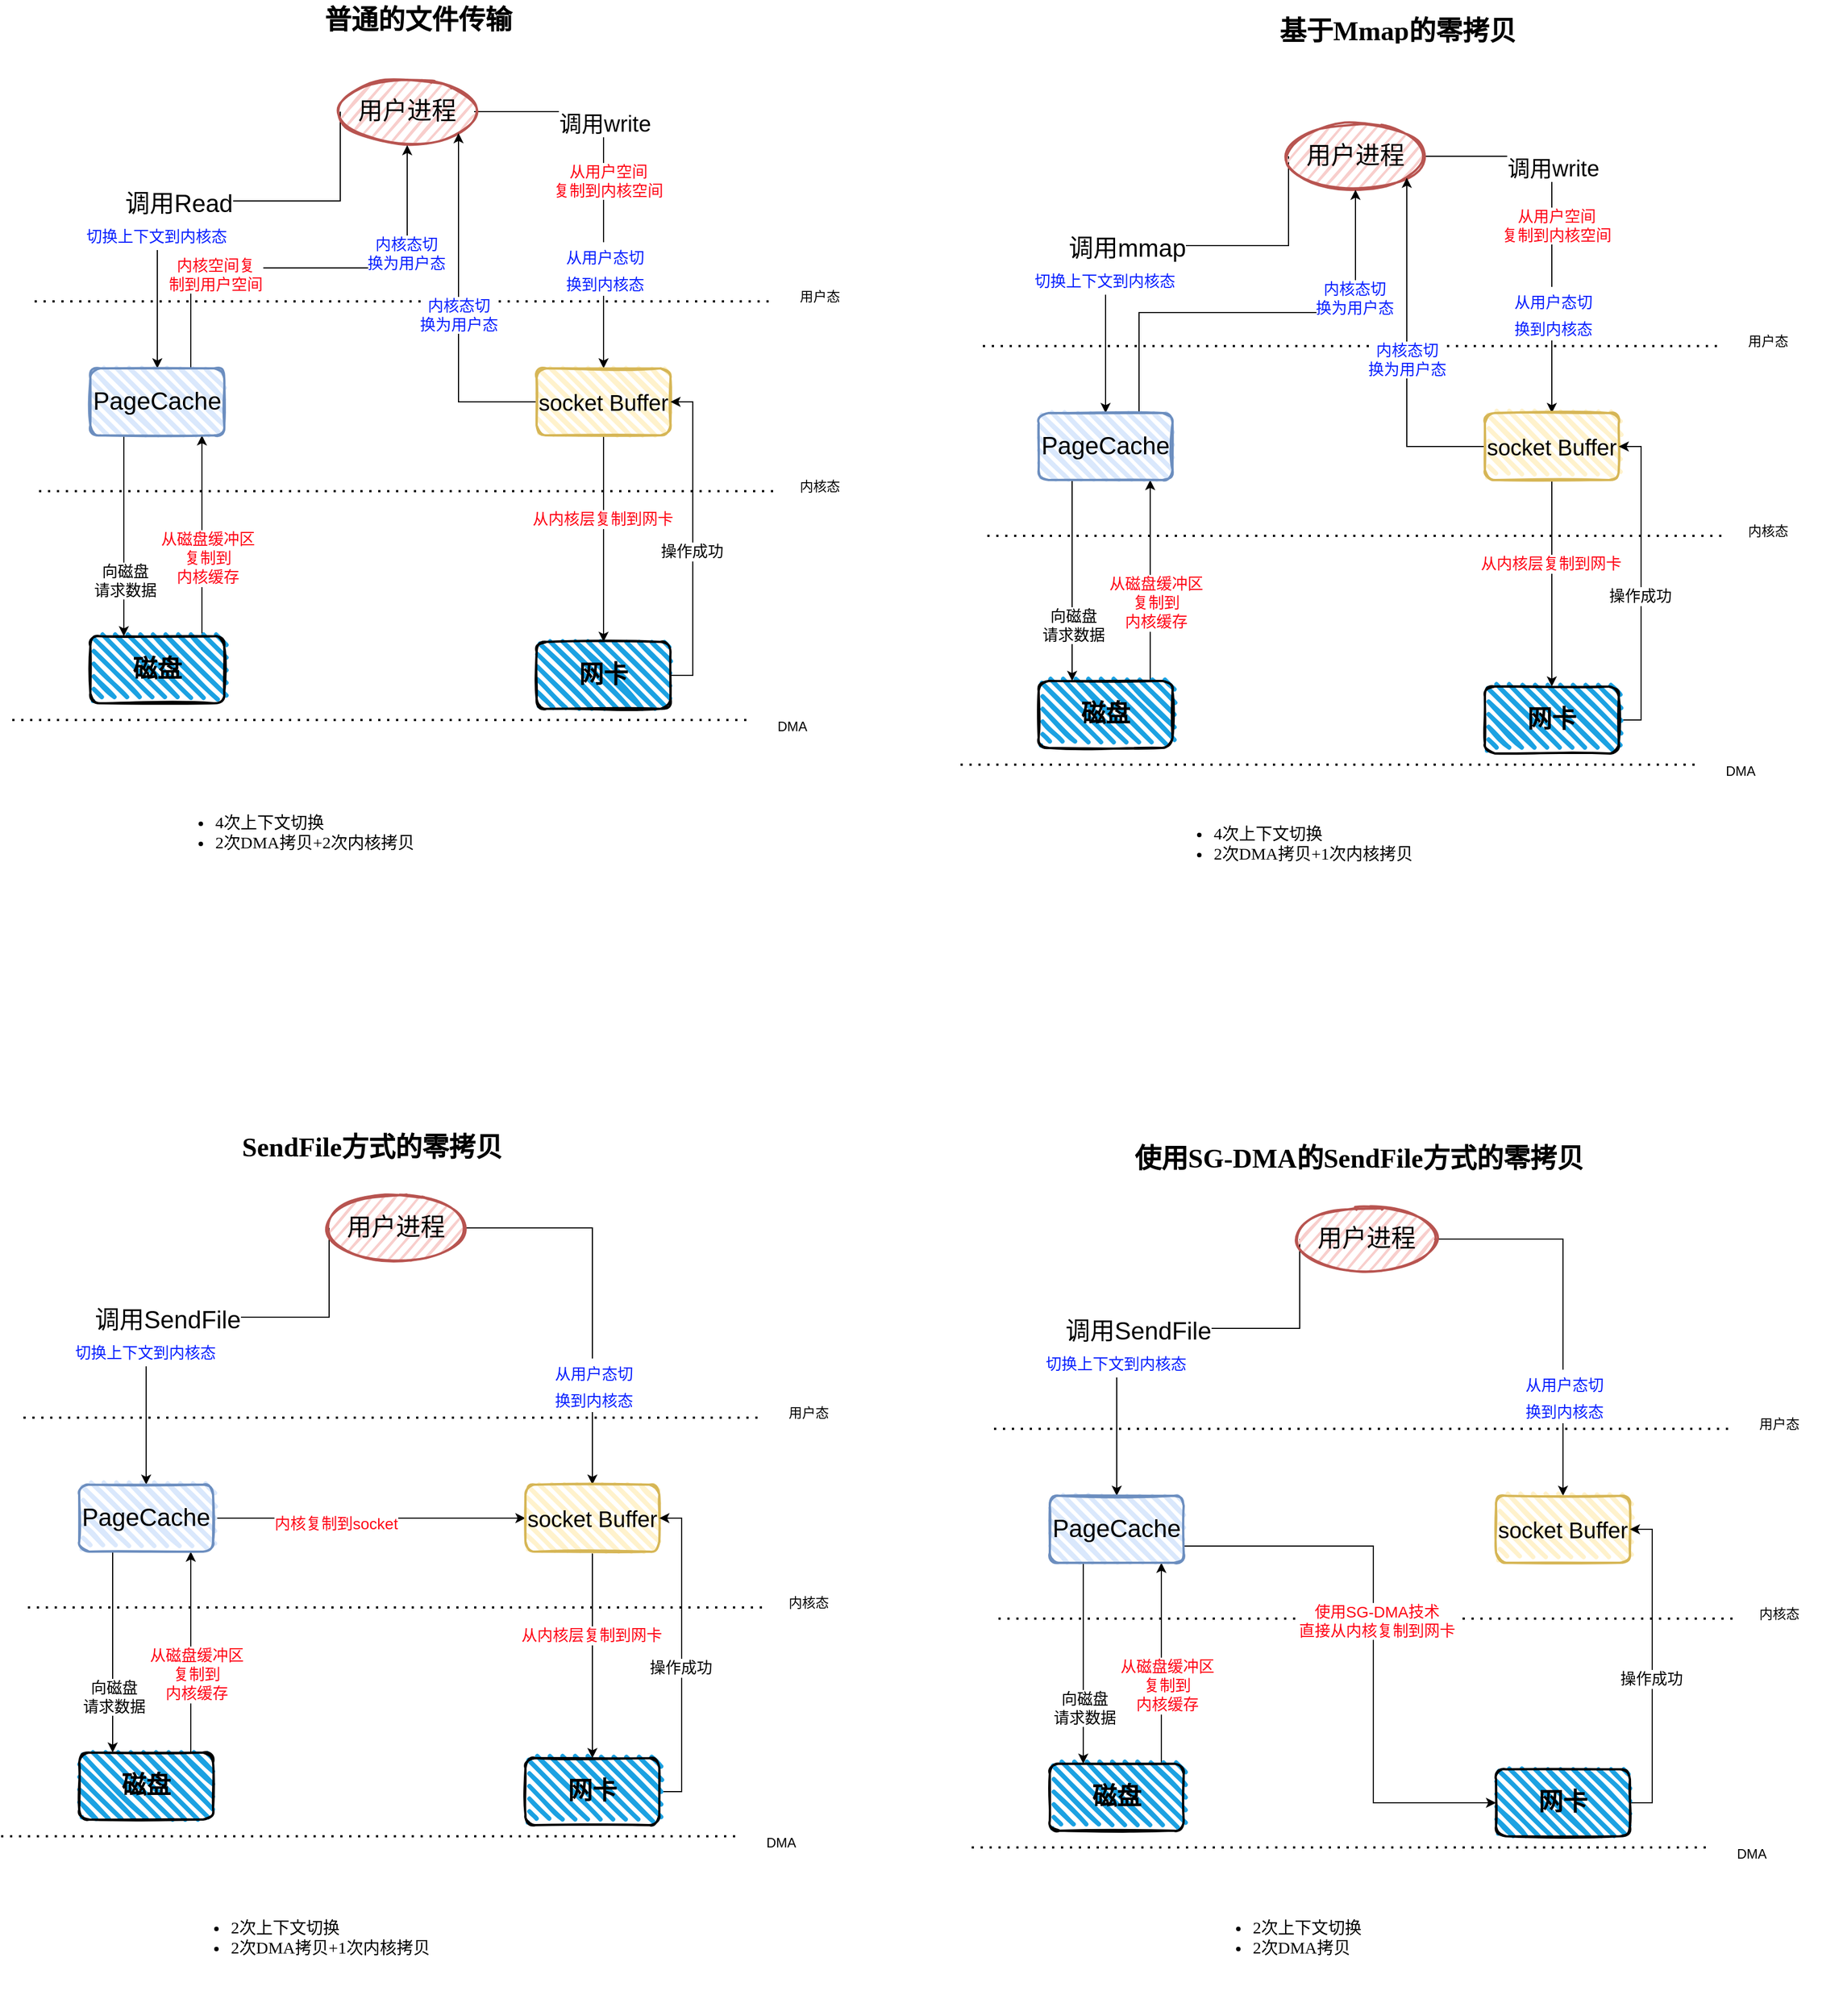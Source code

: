 <mxfile version="20.0.3" type="github">
  <diagram id="3L6O_lImzKorQvmIJOO7" name="第 1 页">
    <mxGraphModel dx="2946" dy="1603" grid="1" gridSize="10" guides="1" tooltips="1" connect="1" arrows="1" fold="1" page="1" pageScale="1" pageWidth="827" pageHeight="1169" math="0" shadow="0">
      <root>
        <mxCell id="0" />
        <mxCell id="1" parent="0" />
        <mxCell id="mh9Fd2oe_hD2y2MzJxfC-1" value="" style="endArrow=none;dashed=1;html=1;dashPattern=1 3;strokeWidth=2;rounded=0;" edge="1" parent="1">
          <mxGeometry width="50" height="50" relative="1" as="geometry">
            <mxPoint x="80" y="310" as="sourcePoint" />
            <mxPoint x="740" y="310" as="targetPoint" />
          </mxGeometry>
        </mxCell>
        <mxCell id="mh9Fd2oe_hD2y2MzJxfC-2" value="" style="endArrow=none;dashed=1;html=1;dashPattern=1 3;strokeWidth=2;rounded=0;" edge="1" parent="1">
          <mxGeometry width="50" height="50" relative="1" as="geometry">
            <mxPoint x="84" y="480" as="sourcePoint" />
            <mxPoint x="744" y="480" as="targetPoint" />
          </mxGeometry>
        </mxCell>
        <mxCell id="mh9Fd2oe_hD2y2MzJxfC-3" value="" style="endArrow=none;dashed=1;html=1;dashPattern=1 3;strokeWidth=2;rounded=0;" edge="1" parent="1">
          <mxGeometry width="50" height="50" relative="1" as="geometry">
            <mxPoint x="60" y="685" as="sourcePoint" />
            <mxPoint x="720" y="685" as="targetPoint" />
            <Array as="points">
              <mxPoint x="380" y="685" />
            </Array>
          </mxGeometry>
        </mxCell>
        <mxCell id="mh9Fd2oe_hD2y2MzJxfC-4" value="用户态" style="text;strokeColor=none;fillColor=none;align=left;verticalAlign=middle;spacingLeft=4;spacingRight=4;overflow=hidden;points=[[0,0.5],[1,0.5]];portConstraint=eastwest;rotatable=0;" vertex="1" parent="1">
          <mxGeometry x="760" y="290" width="80" height="30" as="geometry" />
        </mxCell>
        <mxCell id="mh9Fd2oe_hD2y2MzJxfC-5" value="内核态" style="text;strokeColor=none;fillColor=none;align=left;verticalAlign=middle;spacingLeft=4;spacingRight=4;overflow=hidden;points=[[0,0.5],[1,0.5]];portConstraint=eastwest;rotatable=0;" vertex="1" parent="1">
          <mxGeometry x="760" y="460" width="80" height="30" as="geometry" />
        </mxCell>
        <mxCell id="mh9Fd2oe_hD2y2MzJxfC-6" value="DMA" style="text;strokeColor=none;fillColor=none;align=left;verticalAlign=middle;spacingLeft=4;spacingRight=4;overflow=hidden;points=[[0,0.5],[1,0.5]];portConstraint=eastwest;rotatable=0;" vertex="1" parent="1">
          <mxGeometry x="740" y="675" width="80" height="30" as="geometry" />
        </mxCell>
        <mxCell id="mh9Fd2oe_hD2y2MzJxfC-16" style="edgeStyle=orthogonalEdgeStyle;rounded=0;orthogonalLoop=1;jettySize=auto;html=1;fontSize=14;" edge="1" parent="1" source="mh9Fd2oe_hD2y2MzJxfC-7" target="mh9Fd2oe_hD2y2MzJxfC-12">
          <mxGeometry relative="1" as="geometry">
            <mxPoint x="190" y="490" as="targetPoint" />
            <Array as="points">
              <mxPoint x="230" y="500" />
              <mxPoint x="230" y="500" />
            </Array>
          </mxGeometry>
        </mxCell>
        <mxCell id="mh9Fd2oe_hD2y2MzJxfC-18" value="从磁盘缓冲区&lt;br&gt;复制到&lt;br&gt;内核缓存" style="edgeLabel;html=1;align=center;verticalAlign=middle;resizable=0;points=[];fontSize=14;fontColor=#FF0516;" vertex="1" connectable="0" parent="mh9Fd2oe_hD2y2MzJxfC-16">
          <mxGeometry x="0.222" y="-5" relative="1" as="geometry">
            <mxPoint y="40" as="offset" />
          </mxGeometry>
        </mxCell>
        <mxCell id="mh9Fd2oe_hD2y2MzJxfC-7" value="&lt;b&gt;&lt;font style=&quot;font-size: 22px;&quot;&gt;磁盘&lt;/font&gt;&lt;/b&gt;" style="rounded=1;whiteSpace=wrap;html=1;strokeWidth=2;fillWeight=4;hachureGap=8;hachureAngle=45;fillColor=#1ba1e2;sketch=1;" vertex="1" parent="1">
          <mxGeometry x="130" y="610" width="120" height="60" as="geometry" />
        </mxCell>
        <mxCell id="mh9Fd2oe_hD2y2MzJxfC-11" style="edgeStyle=orthogonalEdgeStyle;rounded=0;orthogonalLoop=1;jettySize=auto;html=1;exitX=0;exitY=0.5;exitDx=0;exitDy=0;fontSize=22;" edge="1" parent="1" source="mh9Fd2oe_hD2y2MzJxfC-10" target="mh9Fd2oe_hD2y2MzJxfC-12">
          <mxGeometry relative="1" as="geometry">
            <mxPoint x="190" y="370" as="targetPoint" />
            <Array as="points">
              <mxPoint x="190" y="220" />
            </Array>
          </mxGeometry>
        </mxCell>
        <mxCell id="mh9Fd2oe_hD2y2MzJxfC-13" value="调用Read" style="edgeLabel;html=1;align=center;verticalAlign=middle;resizable=0;points=[];fontSize=22;" vertex="1" connectable="0" parent="mh9Fd2oe_hD2y2MzJxfC-11">
          <mxGeometry x="0.142" y="3" relative="1" as="geometry">
            <mxPoint as="offset" />
          </mxGeometry>
        </mxCell>
        <mxCell id="mh9Fd2oe_hD2y2MzJxfC-14" value="&lt;font style=&quot;font-size: 14px;&quot;&gt;切换上下文到内核态&lt;/font&gt;" style="edgeLabel;html=1;align=center;verticalAlign=middle;resizable=0;points=[];fontSize=22;fontColor=#0820FF;" vertex="1" connectable="0" parent="mh9Fd2oe_hD2y2MzJxfC-11">
          <mxGeometry x="0.392" y="-1" relative="1" as="geometry">
            <mxPoint as="offset" />
          </mxGeometry>
        </mxCell>
        <mxCell id="mh9Fd2oe_hD2y2MzJxfC-23" style="edgeStyle=orthogonalEdgeStyle;rounded=0;orthogonalLoop=1;jettySize=auto;html=1;exitX=1;exitY=0.5;exitDx=0;exitDy=0;fontSize=20;" edge="1" parent="1" source="mh9Fd2oe_hD2y2MzJxfC-10" target="mh9Fd2oe_hD2y2MzJxfC-21">
          <mxGeometry relative="1" as="geometry">
            <mxPoint x="620" y="360" as="targetPoint" />
            <Array as="points">
              <mxPoint x="590" y="140" />
            </Array>
          </mxGeometry>
        </mxCell>
        <mxCell id="mh9Fd2oe_hD2y2MzJxfC-24" value="调用write" style="edgeLabel;html=1;align=center;verticalAlign=middle;resizable=0;points=[];fontSize=20;" vertex="1" connectable="0" parent="mh9Fd2oe_hD2y2MzJxfC-23">
          <mxGeometry x="0.022" y="1" relative="1" as="geometry">
            <mxPoint y="-51" as="offset" />
          </mxGeometry>
        </mxCell>
        <mxCell id="mh9Fd2oe_hD2y2MzJxfC-26" value="&lt;font style=&quot;font-size: 14px;&quot;&gt;从用户态切&lt;br&gt;换到内核态&lt;/font&gt;" style="edgeLabel;html=1;align=center;verticalAlign=middle;resizable=0;points=[];fontSize=20;fontColor=#0820FF;" vertex="1" connectable="0" parent="mh9Fd2oe_hD2y2MzJxfC-23">
          <mxGeometry x="0.479" y="1" relative="1" as="geometry">
            <mxPoint as="offset" />
          </mxGeometry>
        </mxCell>
        <mxCell id="mh9Fd2oe_hD2y2MzJxfC-37" value="从用户空间&lt;br&gt;复制到内核空间" style="edgeLabel;html=1;align=center;verticalAlign=middle;resizable=0;points=[];fontSize=14;fontColor=#FF0516;" vertex="1" connectable="0" parent="mh9Fd2oe_hD2y2MzJxfC-23">
          <mxGeometry x="0.025" y="4" relative="1" as="geometry">
            <mxPoint as="offset" />
          </mxGeometry>
        </mxCell>
        <mxCell id="mh9Fd2oe_hD2y2MzJxfC-10" value="用户进程" style="ellipse;whiteSpace=wrap;html=1;strokeWidth=2;fillWeight=2;hachureGap=8;fillColor=#f8cecc;fillStyle=dots;sketch=1;fontSize=22;strokeColor=#b85450;" vertex="1" parent="1">
          <mxGeometry x="354" y="110" width="120" height="60" as="geometry" />
        </mxCell>
        <mxCell id="mh9Fd2oe_hD2y2MzJxfC-15" style="edgeStyle=orthogonalEdgeStyle;rounded=0;orthogonalLoop=1;jettySize=auto;html=1;exitX=0.5;exitY=1;exitDx=0;exitDy=0;fontSize=14;" edge="1" parent="1" source="mh9Fd2oe_hD2y2MzJxfC-12" target="mh9Fd2oe_hD2y2MzJxfC-7">
          <mxGeometry relative="1" as="geometry">
            <Array as="points">
              <mxPoint x="160" y="430" />
            </Array>
          </mxGeometry>
        </mxCell>
        <mxCell id="mh9Fd2oe_hD2y2MzJxfC-17" value="向磁盘&lt;br&gt;请求数据" style="edgeLabel;html=1;align=center;verticalAlign=middle;resizable=0;points=[];fontSize=14;" vertex="1" connectable="0" parent="mh9Fd2oe_hD2y2MzJxfC-15">
          <mxGeometry x="0.007" y="1" relative="1" as="geometry">
            <mxPoint y="54" as="offset" />
          </mxGeometry>
        </mxCell>
        <mxCell id="mh9Fd2oe_hD2y2MzJxfC-19" style="edgeStyle=orthogonalEdgeStyle;rounded=0;orthogonalLoop=1;jettySize=auto;html=1;exitX=0.75;exitY=0;exitDx=0;exitDy=0;fontSize=14;entryX=0.5;entryY=1;entryDx=0;entryDy=0;" edge="1" parent="1" source="mh9Fd2oe_hD2y2MzJxfC-12" target="mh9Fd2oe_hD2y2MzJxfC-10">
          <mxGeometry relative="1" as="geometry">
            <mxPoint x="390" y="240" as="targetPoint" />
            <Array as="points">
              <mxPoint x="220" y="280" />
              <mxPoint x="414" y="280" />
            </Array>
          </mxGeometry>
        </mxCell>
        <mxCell id="mh9Fd2oe_hD2y2MzJxfC-32" value="内核态切&lt;br&gt;换为用户态" style="edgeLabel;html=1;align=center;verticalAlign=middle;resizable=0;points=[];fontSize=14;fontColor=#0820FF;" vertex="1" connectable="0" parent="mh9Fd2oe_hD2y2MzJxfC-19">
          <mxGeometry x="0.51" y="1" relative="1" as="geometry">
            <mxPoint as="offset" />
          </mxGeometry>
        </mxCell>
        <mxCell id="mh9Fd2oe_hD2y2MzJxfC-132" value="内核空间复&lt;br&gt;制到用户空间" style="edgeLabel;html=1;align=center;verticalAlign=middle;resizable=0;points=[];fontSize=14;fontColor=#FF0516;" vertex="1" connectable="0" parent="mh9Fd2oe_hD2y2MzJxfC-19">
          <mxGeometry x="-0.433" y="-6" relative="1" as="geometry">
            <mxPoint as="offset" />
          </mxGeometry>
        </mxCell>
        <mxCell id="mh9Fd2oe_hD2y2MzJxfC-12" value="PageCache" style="rounded=1;whiteSpace=wrap;html=1;strokeWidth=2;fillWeight=4;hachureGap=8;hachureAngle=45;fillColor=#dae8fc;sketch=1;fontSize=22;strokeColor=#6c8ebf;" vertex="1" parent="1">
          <mxGeometry x="130" y="370" width="120" height="60" as="geometry" />
        </mxCell>
        <mxCell id="mh9Fd2oe_hD2y2MzJxfC-30" style="edgeStyle=orthogonalEdgeStyle;rounded=0;orthogonalLoop=1;jettySize=auto;html=1;entryX=0.5;entryY=0;entryDx=0;entryDy=0;fontSize=14;" edge="1" parent="1" source="mh9Fd2oe_hD2y2MzJxfC-21" target="mh9Fd2oe_hD2y2MzJxfC-29">
          <mxGeometry relative="1" as="geometry" />
        </mxCell>
        <mxCell id="mh9Fd2oe_hD2y2MzJxfC-31" value="从内核层复制到网卡" style="edgeLabel;html=1;align=center;verticalAlign=middle;resizable=0;points=[];fontSize=14;fontColor=#FF0516;" vertex="1" connectable="0" parent="mh9Fd2oe_hD2y2MzJxfC-30">
          <mxGeometry x="-0.193" y="-1" relative="1" as="geometry">
            <mxPoint as="offset" />
          </mxGeometry>
        </mxCell>
        <mxCell id="mh9Fd2oe_hD2y2MzJxfC-35" style="edgeStyle=orthogonalEdgeStyle;rounded=0;orthogonalLoop=1;jettySize=auto;html=1;fontSize=14;" edge="1" parent="1" source="mh9Fd2oe_hD2y2MzJxfC-21" target="mh9Fd2oe_hD2y2MzJxfC-10">
          <mxGeometry relative="1" as="geometry">
            <mxPoint x="490" y="220" as="targetPoint" />
            <Array as="points">
              <mxPoint x="460" y="400" />
            </Array>
          </mxGeometry>
        </mxCell>
        <mxCell id="mh9Fd2oe_hD2y2MzJxfC-36" value="内核态切&lt;br&gt;换为用户态" style="edgeLabel;html=1;align=center;verticalAlign=middle;resizable=0;points=[];fontSize=14;fontColor=#0820FF;" vertex="1" connectable="0" parent="mh9Fd2oe_hD2y2MzJxfC-35">
          <mxGeometry x="-0.236" relative="1" as="geometry">
            <mxPoint y="-30" as="offset" />
          </mxGeometry>
        </mxCell>
        <mxCell id="mh9Fd2oe_hD2y2MzJxfC-21" value="&lt;font style=&quot;font-size: 20px;&quot;&gt;socket Buffer&lt;/font&gt;" style="rounded=1;whiteSpace=wrap;html=1;strokeWidth=2;fillWeight=4;hachureGap=8;hachureAngle=45;fillColor=#fff2cc;sketch=1;fontSize=14;strokeColor=#d6b656;" vertex="1" parent="1">
          <mxGeometry x="530" y="370" width="120" height="60" as="geometry" />
        </mxCell>
        <mxCell id="mh9Fd2oe_hD2y2MzJxfC-33" style="edgeStyle=orthogonalEdgeStyle;rounded=0;orthogonalLoop=1;jettySize=auto;html=1;entryX=1;entryY=0.5;entryDx=0;entryDy=0;fontSize=14;" edge="1" parent="1" source="mh9Fd2oe_hD2y2MzJxfC-29" target="mh9Fd2oe_hD2y2MzJxfC-21">
          <mxGeometry relative="1" as="geometry">
            <Array as="points">
              <mxPoint x="670" y="645" />
              <mxPoint x="670" y="400" />
            </Array>
          </mxGeometry>
        </mxCell>
        <mxCell id="mh9Fd2oe_hD2y2MzJxfC-34" value="操作成功" style="edgeLabel;html=1;align=center;verticalAlign=middle;resizable=0;points=[];fontSize=14;" vertex="1" connectable="0" parent="mh9Fd2oe_hD2y2MzJxfC-33">
          <mxGeometry x="-0.081" y="1" relative="1" as="geometry">
            <mxPoint as="offset" />
          </mxGeometry>
        </mxCell>
        <mxCell id="mh9Fd2oe_hD2y2MzJxfC-29" value="&lt;b&gt;&lt;font style=&quot;font-size: 22px;&quot;&gt;网卡&lt;/font&gt;&lt;/b&gt;" style="rounded=1;whiteSpace=wrap;html=1;strokeWidth=2;fillWeight=4;hachureGap=8;hachureAngle=45;fillColor=#1ba1e2;sketch=1;" vertex="1" parent="1">
          <mxGeometry x="530" y="615" width="120" height="60" as="geometry" />
        </mxCell>
        <mxCell id="mh9Fd2oe_hD2y2MzJxfC-42" value="" style="endArrow=none;dashed=1;html=1;dashPattern=1 3;strokeWidth=2;rounded=0;" edge="1" parent="1">
          <mxGeometry width="50" height="50" relative="1" as="geometry">
            <mxPoint x="70" y="1310" as="sourcePoint" />
            <mxPoint x="730" y="1310" as="targetPoint" />
          </mxGeometry>
        </mxCell>
        <mxCell id="mh9Fd2oe_hD2y2MzJxfC-43" value="" style="endArrow=none;dashed=1;html=1;dashPattern=1 3;strokeWidth=2;rounded=0;" edge="1" parent="1">
          <mxGeometry width="50" height="50" relative="1" as="geometry">
            <mxPoint x="74" y="1480" as="sourcePoint" />
            <mxPoint x="734" y="1480" as="targetPoint" />
          </mxGeometry>
        </mxCell>
        <mxCell id="mh9Fd2oe_hD2y2MzJxfC-44" value="" style="endArrow=none;dashed=1;html=1;dashPattern=1 3;strokeWidth=2;rounded=0;" edge="1" parent="1">
          <mxGeometry width="50" height="50" relative="1" as="geometry">
            <mxPoint x="50" y="1685" as="sourcePoint" />
            <mxPoint x="710" y="1685" as="targetPoint" />
            <Array as="points">
              <mxPoint x="370" y="1685" />
            </Array>
          </mxGeometry>
        </mxCell>
        <mxCell id="mh9Fd2oe_hD2y2MzJxfC-45" value="用户态" style="text;strokeColor=none;fillColor=none;align=left;verticalAlign=middle;spacingLeft=4;spacingRight=4;overflow=hidden;points=[[0,0.5],[1,0.5]];portConstraint=eastwest;rotatable=0;" vertex="1" parent="1">
          <mxGeometry x="750" y="1290" width="80" height="30" as="geometry" />
        </mxCell>
        <mxCell id="mh9Fd2oe_hD2y2MzJxfC-46" value="内核态" style="text;strokeColor=none;fillColor=none;align=left;verticalAlign=middle;spacingLeft=4;spacingRight=4;overflow=hidden;points=[[0,0.5],[1,0.5]];portConstraint=eastwest;rotatable=0;" vertex="1" parent="1">
          <mxGeometry x="750" y="1460" width="80" height="30" as="geometry" />
        </mxCell>
        <mxCell id="mh9Fd2oe_hD2y2MzJxfC-47" value="DMA" style="text;strokeColor=none;fillColor=none;align=left;verticalAlign=middle;spacingLeft=4;spacingRight=4;overflow=hidden;points=[[0,0.5],[1,0.5]];portConstraint=eastwest;rotatable=0;" vertex="1" parent="1">
          <mxGeometry x="730" y="1675" width="80" height="30" as="geometry" />
        </mxCell>
        <mxCell id="mh9Fd2oe_hD2y2MzJxfC-48" style="edgeStyle=orthogonalEdgeStyle;rounded=0;orthogonalLoop=1;jettySize=auto;html=1;fontSize=14;" edge="1" parent="1" source="mh9Fd2oe_hD2y2MzJxfC-50" target="mh9Fd2oe_hD2y2MzJxfC-63">
          <mxGeometry relative="1" as="geometry">
            <mxPoint x="180" y="1490" as="targetPoint" />
            <Array as="points">
              <mxPoint x="220" y="1500" />
              <mxPoint x="220" y="1500" />
            </Array>
          </mxGeometry>
        </mxCell>
        <mxCell id="mh9Fd2oe_hD2y2MzJxfC-49" value="从磁盘缓冲区&lt;br&gt;复制到&lt;br&gt;内核缓存" style="edgeLabel;html=1;align=center;verticalAlign=middle;resizable=0;points=[];fontSize=14;fontColor=#FF0516;" vertex="1" connectable="0" parent="mh9Fd2oe_hD2y2MzJxfC-48">
          <mxGeometry x="0.222" y="-5" relative="1" as="geometry">
            <mxPoint y="40" as="offset" />
          </mxGeometry>
        </mxCell>
        <mxCell id="mh9Fd2oe_hD2y2MzJxfC-50" value="&lt;b&gt;&lt;font style=&quot;font-size: 22px;&quot;&gt;磁盘&lt;/font&gt;&lt;/b&gt;" style="rounded=1;whiteSpace=wrap;html=1;strokeWidth=2;fillWeight=4;hachureGap=8;hachureAngle=45;fillColor=#1ba1e2;sketch=1;" vertex="1" parent="1">
          <mxGeometry x="120" y="1610" width="120" height="60" as="geometry" />
        </mxCell>
        <mxCell id="mh9Fd2oe_hD2y2MzJxfC-51" style="edgeStyle=orthogonalEdgeStyle;rounded=0;orthogonalLoop=1;jettySize=auto;html=1;exitX=0;exitY=0.5;exitDx=0;exitDy=0;fontSize=22;" edge="1" parent="1" source="mh9Fd2oe_hD2y2MzJxfC-58" target="mh9Fd2oe_hD2y2MzJxfC-63">
          <mxGeometry relative="1" as="geometry">
            <mxPoint x="180" y="1370" as="targetPoint" />
            <Array as="points">
              <mxPoint x="180" y="1220" />
            </Array>
          </mxGeometry>
        </mxCell>
        <mxCell id="mh9Fd2oe_hD2y2MzJxfC-52" value="调用SendFile" style="edgeLabel;html=1;align=center;verticalAlign=middle;resizable=0;points=[];fontSize=22;" vertex="1" connectable="0" parent="mh9Fd2oe_hD2y2MzJxfC-51">
          <mxGeometry x="0.142" y="3" relative="1" as="geometry">
            <mxPoint as="offset" />
          </mxGeometry>
        </mxCell>
        <mxCell id="mh9Fd2oe_hD2y2MzJxfC-53" value="&lt;font style=&quot;font-size: 14px;&quot;&gt;切换上下文到内核态&lt;/font&gt;" style="edgeLabel;html=1;align=center;verticalAlign=middle;resizable=0;points=[];fontSize=22;fontColor=#0820FF;" vertex="1" connectable="0" parent="mh9Fd2oe_hD2y2MzJxfC-51">
          <mxGeometry x="0.392" y="-1" relative="1" as="geometry">
            <mxPoint as="offset" />
          </mxGeometry>
        </mxCell>
        <mxCell id="mh9Fd2oe_hD2y2MzJxfC-54" style="edgeStyle=orthogonalEdgeStyle;rounded=0;orthogonalLoop=1;jettySize=auto;html=1;exitX=1;exitY=0.5;exitDx=0;exitDy=0;fontSize=20;" edge="1" parent="1" source="mh9Fd2oe_hD2y2MzJxfC-58" target="mh9Fd2oe_hD2y2MzJxfC-68">
          <mxGeometry relative="1" as="geometry">
            <mxPoint x="610" y="1360" as="targetPoint" />
            <Array as="points">
              <mxPoint x="580" y="1140" />
            </Array>
          </mxGeometry>
        </mxCell>
        <mxCell id="mh9Fd2oe_hD2y2MzJxfC-56" value="&lt;font style=&quot;font-size: 14px;&quot;&gt;从用户态切&lt;br&gt;换到内核态&lt;/font&gt;" style="edgeLabel;html=1;align=center;verticalAlign=middle;resizable=0;points=[];fontSize=20;fontColor=#0820FF;" vertex="1" connectable="0" parent="mh9Fd2oe_hD2y2MzJxfC-54">
          <mxGeometry x="0.479" y="1" relative="1" as="geometry">
            <mxPoint as="offset" />
          </mxGeometry>
        </mxCell>
        <mxCell id="mh9Fd2oe_hD2y2MzJxfC-58" value="用户进程" style="ellipse;whiteSpace=wrap;html=1;strokeWidth=2;fillWeight=2;hachureGap=8;fillColor=#f8cecc;fillStyle=dots;sketch=1;fontSize=22;strokeColor=#b85450;" vertex="1" parent="1">
          <mxGeometry x="344" y="1110" width="120" height="60" as="geometry" />
        </mxCell>
        <mxCell id="mh9Fd2oe_hD2y2MzJxfC-59" style="edgeStyle=orthogonalEdgeStyle;rounded=0;orthogonalLoop=1;jettySize=auto;html=1;exitX=0.5;exitY=1;exitDx=0;exitDy=0;fontSize=14;" edge="1" parent="1" source="mh9Fd2oe_hD2y2MzJxfC-63" target="mh9Fd2oe_hD2y2MzJxfC-50">
          <mxGeometry relative="1" as="geometry">
            <Array as="points">
              <mxPoint x="150" y="1430" />
            </Array>
          </mxGeometry>
        </mxCell>
        <mxCell id="mh9Fd2oe_hD2y2MzJxfC-60" value="向磁盘&lt;br&gt;请求数据" style="edgeLabel;html=1;align=center;verticalAlign=middle;resizable=0;points=[];fontSize=14;" vertex="1" connectable="0" parent="mh9Fd2oe_hD2y2MzJxfC-59">
          <mxGeometry x="0.007" y="1" relative="1" as="geometry">
            <mxPoint y="54" as="offset" />
          </mxGeometry>
        </mxCell>
        <mxCell id="mh9Fd2oe_hD2y2MzJxfC-133" style="edgeStyle=orthogonalEdgeStyle;rounded=0;orthogonalLoop=1;jettySize=auto;html=1;exitX=1;exitY=0.5;exitDx=0;exitDy=0;fontSize=14;fontColor=#FF0516;strokeColor=#000000;" edge="1" parent="1" source="mh9Fd2oe_hD2y2MzJxfC-63" target="mh9Fd2oe_hD2y2MzJxfC-68">
          <mxGeometry relative="1" as="geometry" />
        </mxCell>
        <mxCell id="mh9Fd2oe_hD2y2MzJxfC-134" value="内核复制到socket" style="edgeLabel;html=1;align=center;verticalAlign=middle;resizable=0;points=[];fontSize=14;fontColor=#FF0516;" vertex="1" connectable="0" parent="mh9Fd2oe_hD2y2MzJxfC-133">
          <mxGeometry x="-0.213" y="-5" relative="1" as="geometry">
            <mxPoint as="offset" />
          </mxGeometry>
        </mxCell>
        <mxCell id="mh9Fd2oe_hD2y2MzJxfC-63" value="PageCache" style="rounded=1;whiteSpace=wrap;html=1;strokeWidth=2;fillWeight=4;hachureGap=8;hachureAngle=45;fillColor=#dae8fc;sketch=1;fontSize=22;strokeColor=#6c8ebf;" vertex="1" parent="1">
          <mxGeometry x="120" y="1370" width="120" height="60" as="geometry" />
        </mxCell>
        <mxCell id="mh9Fd2oe_hD2y2MzJxfC-64" style="edgeStyle=orthogonalEdgeStyle;rounded=0;orthogonalLoop=1;jettySize=auto;html=1;entryX=0.5;entryY=0;entryDx=0;entryDy=0;fontSize=14;" edge="1" parent="1" source="mh9Fd2oe_hD2y2MzJxfC-68" target="mh9Fd2oe_hD2y2MzJxfC-71">
          <mxGeometry relative="1" as="geometry" />
        </mxCell>
        <mxCell id="mh9Fd2oe_hD2y2MzJxfC-65" value="从内核层复制到网卡" style="edgeLabel;html=1;align=center;verticalAlign=middle;resizable=0;points=[];fontSize=14;fontColor=#FF0516;" vertex="1" connectable="0" parent="mh9Fd2oe_hD2y2MzJxfC-64">
          <mxGeometry x="-0.193" y="-1" relative="1" as="geometry">
            <mxPoint as="offset" />
          </mxGeometry>
        </mxCell>
        <mxCell id="mh9Fd2oe_hD2y2MzJxfC-68" value="&lt;font style=&quot;font-size: 20px;&quot;&gt;socket Buffer&lt;/font&gt;" style="rounded=1;whiteSpace=wrap;html=1;strokeWidth=2;fillWeight=4;hachureGap=8;hachureAngle=45;fillColor=#fff2cc;sketch=1;fontSize=14;strokeColor=#d6b656;" vertex="1" parent="1">
          <mxGeometry x="520" y="1370" width="120" height="60" as="geometry" />
        </mxCell>
        <mxCell id="mh9Fd2oe_hD2y2MzJxfC-69" style="edgeStyle=orthogonalEdgeStyle;rounded=0;orthogonalLoop=1;jettySize=auto;html=1;entryX=1;entryY=0.5;entryDx=0;entryDy=0;fontSize=14;" edge="1" parent="1" source="mh9Fd2oe_hD2y2MzJxfC-71" target="mh9Fd2oe_hD2y2MzJxfC-68">
          <mxGeometry relative="1" as="geometry">
            <Array as="points">
              <mxPoint x="660" y="1645" />
              <mxPoint x="660" y="1400" />
            </Array>
          </mxGeometry>
        </mxCell>
        <mxCell id="mh9Fd2oe_hD2y2MzJxfC-70" value="操作成功" style="edgeLabel;html=1;align=center;verticalAlign=middle;resizable=0;points=[];fontSize=14;" vertex="1" connectable="0" parent="mh9Fd2oe_hD2y2MzJxfC-69">
          <mxGeometry x="-0.081" y="1" relative="1" as="geometry">
            <mxPoint as="offset" />
          </mxGeometry>
        </mxCell>
        <mxCell id="mh9Fd2oe_hD2y2MzJxfC-71" value="&lt;b&gt;&lt;font style=&quot;font-size: 22px;&quot;&gt;网卡&lt;/font&gt;&lt;/b&gt;" style="rounded=1;whiteSpace=wrap;html=1;strokeWidth=2;fillWeight=4;hachureGap=8;hachureAngle=45;fillColor=#1ba1e2;sketch=1;" vertex="1" parent="1">
          <mxGeometry x="520" y="1615" width="120" height="60" as="geometry" />
        </mxCell>
        <mxCell id="mh9Fd2oe_hD2y2MzJxfC-72" value="" style="endArrow=none;dashed=1;html=1;dashPattern=1 3;strokeWidth=2;rounded=0;" edge="1" parent="1">
          <mxGeometry width="50" height="50" relative="1" as="geometry">
            <mxPoint x="930" y="350" as="sourcePoint" />
            <mxPoint x="1590" y="350" as="targetPoint" />
          </mxGeometry>
        </mxCell>
        <mxCell id="mh9Fd2oe_hD2y2MzJxfC-73" value="" style="endArrow=none;dashed=1;html=1;dashPattern=1 3;strokeWidth=2;rounded=0;" edge="1" parent="1">
          <mxGeometry width="50" height="50" relative="1" as="geometry">
            <mxPoint x="934" y="520" as="sourcePoint" />
            <mxPoint x="1594" y="520" as="targetPoint" />
          </mxGeometry>
        </mxCell>
        <mxCell id="mh9Fd2oe_hD2y2MzJxfC-74" value="" style="endArrow=none;dashed=1;html=1;dashPattern=1 3;strokeWidth=2;rounded=0;" edge="1" parent="1">
          <mxGeometry width="50" height="50" relative="1" as="geometry">
            <mxPoint x="910" y="725" as="sourcePoint" />
            <mxPoint x="1570" y="725" as="targetPoint" />
            <Array as="points">
              <mxPoint x="1230" y="725" />
            </Array>
          </mxGeometry>
        </mxCell>
        <mxCell id="mh9Fd2oe_hD2y2MzJxfC-75" value="用户态" style="text;strokeColor=none;fillColor=none;align=left;verticalAlign=middle;spacingLeft=4;spacingRight=4;overflow=hidden;points=[[0,0.5],[1,0.5]];portConstraint=eastwest;rotatable=0;" vertex="1" parent="1">
          <mxGeometry x="1610" y="330" width="80" height="30" as="geometry" />
        </mxCell>
        <mxCell id="mh9Fd2oe_hD2y2MzJxfC-76" value="内核态" style="text;strokeColor=none;fillColor=none;align=left;verticalAlign=middle;spacingLeft=4;spacingRight=4;overflow=hidden;points=[[0,0.5],[1,0.5]];portConstraint=eastwest;rotatable=0;" vertex="1" parent="1">
          <mxGeometry x="1610" y="500" width="80" height="30" as="geometry" />
        </mxCell>
        <mxCell id="mh9Fd2oe_hD2y2MzJxfC-77" value="DMA" style="text;strokeColor=none;fillColor=none;align=left;verticalAlign=middle;spacingLeft=4;spacingRight=4;overflow=hidden;points=[[0,0.5],[1,0.5]];portConstraint=eastwest;rotatable=0;" vertex="1" parent="1">
          <mxGeometry x="1590" y="715" width="80" height="30" as="geometry" />
        </mxCell>
        <mxCell id="mh9Fd2oe_hD2y2MzJxfC-78" style="edgeStyle=orthogonalEdgeStyle;rounded=0;orthogonalLoop=1;jettySize=auto;html=1;fontSize=14;" edge="1" parent="1" source="mh9Fd2oe_hD2y2MzJxfC-80" target="mh9Fd2oe_hD2y2MzJxfC-93">
          <mxGeometry relative="1" as="geometry">
            <mxPoint x="1040" y="530" as="targetPoint" />
            <Array as="points">
              <mxPoint x="1080" y="540" />
              <mxPoint x="1080" y="540" />
            </Array>
          </mxGeometry>
        </mxCell>
        <mxCell id="mh9Fd2oe_hD2y2MzJxfC-79" value="从磁盘缓冲区&lt;br&gt;复制到&lt;br&gt;内核缓存" style="edgeLabel;html=1;align=center;verticalAlign=middle;resizable=0;points=[];fontSize=14;fontColor=#FF0516;" vertex="1" connectable="0" parent="mh9Fd2oe_hD2y2MzJxfC-78">
          <mxGeometry x="0.222" y="-5" relative="1" as="geometry">
            <mxPoint y="40" as="offset" />
          </mxGeometry>
        </mxCell>
        <mxCell id="mh9Fd2oe_hD2y2MzJxfC-80" value="&lt;b&gt;&lt;font style=&quot;font-size: 22px;&quot;&gt;磁盘&lt;/font&gt;&lt;/b&gt;" style="rounded=1;whiteSpace=wrap;html=1;strokeWidth=2;fillWeight=4;hachureGap=8;hachureAngle=45;fillColor=#1ba1e2;sketch=1;" vertex="1" parent="1">
          <mxGeometry x="980" y="650" width="120" height="60" as="geometry" />
        </mxCell>
        <mxCell id="mh9Fd2oe_hD2y2MzJxfC-81" style="edgeStyle=orthogonalEdgeStyle;rounded=0;orthogonalLoop=1;jettySize=auto;html=1;exitX=0;exitY=0.5;exitDx=0;exitDy=0;fontSize=22;" edge="1" parent="1" source="mh9Fd2oe_hD2y2MzJxfC-88" target="mh9Fd2oe_hD2y2MzJxfC-93">
          <mxGeometry relative="1" as="geometry">
            <mxPoint x="1040" y="410" as="targetPoint" />
            <Array as="points">
              <mxPoint x="1040" y="260" />
            </Array>
          </mxGeometry>
        </mxCell>
        <mxCell id="mh9Fd2oe_hD2y2MzJxfC-82" value="调用mmap" style="edgeLabel;html=1;align=center;verticalAlign=middle;resizable=0;points=[];fontSize=22;" vertex="1" connectable="0" parent="mh9Fd2oe_hD2y2MzJxfC-81">
          <mxGeometry x="0.142" y="3" relative="1" as="geometry">
            <mxPoint as="offset" />
          </mxGeometry>
        </mxCell>
        <mxCell id="mh9Fd2oe_hD2y2MzJxfC-83" value="&lt;font style=&quot;font-size: 14px;&quot;&gt;切换上下文到内核态&lt;/font&gt;" style="edgeLabel;html=1;align=center;verticalAlign=middle;resizable=0;points=[];fontSize=22;fontColor=#0820FF;" vertex="1" connectable="0" parent="mh9Fd2oe_hD2y2MzJxfC-81">
          <mxGeometry x="0.392" y="-1" relative="1" as="geometry">
            <mxPoint as="offset" />
          </mxGeometry>
        </mxCell>
        <mxCell id="mh9Fd2oe_hD2y2MzJxfC-84" style="edgeStyle=orthogonalEdgeStyle;rounded=0;orthogonalLoop=1;jettySize=auto;html=1;exitX=1;exitY=0.5;exitDx=0;exitDy=0;fontSize=20;" edge="1" parent="1" source="mh9Fd2oe_hD2y2MzJxfC-88" target="mh9Fd2oe_hD2y2MzJxfC-98">
          <mxGeometry relative="1" as="geometry">
            <mxPoint x="1470" y="400" as="targetPoint" />
            <Array as="points">
              <mxPoint x="1440" y="180" />
            </Array>
          </mxGeometry>
        </mxCell>
        <mxCell id="mh9Fd2oe_hD2y2MzJxfC-85" value="调用write" style="edgeLabel;html=1;align=center;verticalAlign=middle;resizable=0;points=[];fontSize=20;" vertex="1" connectable="0" parent="mh9Fd2oe_hD2y2MzJxfC-84">
          <mxGeometry x="0.022" y="1" relative="1" as="geometry">
            <mxPoint y="-51" as="offset" />
          </mxGeometry>
        </mxCell>
        <mxCell id="mh9Fd2oe_hD2y2MzJxfC-86" value="&lt;font style=&quot;font-size: 14px;&quot;&gt;从用户态切&lt;br&gt;换到内核态&lt;/font&gt;" style="edgeLabel;html=1;align=center;verticalAlign=middle;resizable=0;points=[];fontSize=20;fontColor=#0820FF;" vertex="1" connectable="0" parent="mh9Fd2oe_hD2y2MzJxfC-84">
          <mxGeometry x="0.479" y="1" relative="1" as="geometry">
            <mxPoint as="offset" />
          </mxGeometry>
        </mxCell>
        <mxCell id="mh9Fd2oe_hD2y2MzJxfC-87" value="从用户空间&lt;br&gt;复制到内核空间" style="edgeLabel;html=1;align=center;verticalAlign=middle;resizable=0;points=[];fontSize=14;fontColor=#FF0516;" vertex="1" connectable="0" parent="mh9Fd2oe_hD2y2MzJxfC-84">
          <mxGeometry x="0.025" y="4" relative="1" as="geometry">
            <mxPoint as="offset" />
          </mxGeometry>
        </mxCell>
        <mxCell id="mh9Fd2oe_hD2y2MzJxfC-88" value="用户进程" style="ellipse;whiteSpace=wrap;html=1;strokeWidth=2;fillWeight=2;hachureGap=8;fillColor=#f8cecc;fillStyle=dots;sketch=1;fontSize=22;strokeColor=#b85450;" vertex="1" parent="1">
          <mxGeometry x="1204" y="150" width="120" height="60" as="geometry" />
        </mxCell>
        <mxCell id="mh9Fd2oe_hD2y2MzJxfC-89" style="edgeStyle=orthogonalEdgeStyle;rounded=0;orthogonalLoop=1;jettySize=auto;html=1;exitX=0.5;exitY=1;exitDx=0;exitDy=0;fontSize=14;" edge="1" parent="1" source="mh9Fd2oe_hD2y2MzJxfC-93" target="mh9Fd2oe_hD2y2MzJxfC-80">
          <mxGeometry relative="1" as="geometry">
            <Array as="points">
              <mxPoint x="1010" y="470" />
            </Array>
          </mxGeometry>
        </mxCell>
        <mxCell id="mh9Fd2oe_hD2y2MzJxfC-90" value="向磁盘&lt;br&gt;请求数据" style="edgeLabel;html=1;align=center;verticalAlign=middle;resizable=0;points=[];fontSize=14;" vertex="1" connectable="0" parent="mh9Fd2oe_hD2y2MzJxfC-89">
          <mxGeometry x="0.007" y="1" relative="1" as="geometry">
            <mxPoint y="54" as="offset" />
          </mxGeometry>
        </mxCell>
        <mxCell id="mh9Fd2oe_hD2y2MzJxfC-91" style="edgeStyle=orthogonalEdgeStyle;rounded=0;orthogonalLoop=1;jettySize=auto;html=1;exitX=0.75;exitY=0;exitDx=0;exitDy=0;fontSize=14;entryX=0.5;entryY=1;entryDx=0;entryDy=0;" edge="1" parent="1" source="mh9Fd2oe_hD2y2MzJxfC-93" target="mh9Fd2oe_hD2y2MzJxfC-88">
          <mxGeometry relative="1" as="geometry">
            <mxPoint x="1240" y="280" as="targetPoint" />
            <Array as="points">
              <mxPoint x="1070" y="320" />
              <mxPoint x="1264" y="320" />
            </Array>
          </mxGeometry>
        </mxCell>
        <mxCell id="mh9Fd2oe_hD2y2MzJxfC-92" value="内核态切&lt;br&gt;换为用户态" style="edgeLabel;html=1;align=center;verticalAlign=middle;resizable=0;points=[];fontSize=14;fontColor=#0820FF;" vertex="1" connectable="0" parent="mh9Fd2oe_hD2y2MzJxfC-91">
          <mxGeometry x="0.51" y="1" relative="1" as="geometry">
            <mxPoint as="offset" />
          </mxGeometry>
        </mxCell>
        <mxCell id="mh9Fd2oe_hD2y2MzJxfC-93" value="PageCache" style="rounded=1;whiteSpace=wrap;html=1;strokeWidth=2;fillWeight=4;hachureGap=8;hachureAngle=45;fillColor=#dae8fc;sketch=1;fontSize=22;strokeColor=#6c8ebf;" vertex="1" parent="1">
          <mxGeometry x="980" y="410" width="120" height="60" as="geometry" />
        </mxCell>
        <mxCell id="mh9Fd2oe_hD2y2MzJxfC-94" style="edgeStyle=orthogonalEdgeStyle;rounded=0;orthogonalLoop=1;jettySize=auto;html=1;entryX=0.5;entryY=0;entryDx=0;entryDy=0;fontSize=14;" edge="1" parent="1" source="mh9Fd2oe_hD2y2MzJxfC-98" target="mh9Fd2oe_hD2y2MzJxfC-101">
          <mxGeometry relative="1" as="geometry" />
        </mxCell>
        <mxCell id="mh9Fd2oe_hD2y2MzJxfC-95" value="从内核层复制到网卡" style="edgeLabel;html=1;align=center;verticalAlign=middle;resizable=0;points=[];fontSize=14;fontColor=#FF0516;" vertex="1" connectable="0" parent="mh9Fd2oe_hD2y2MzJxfC-94">
          <mxGeometry x="-0.193" y="-1" relative="1" as="geometry">
            <mxPoint as="offset" />
          </mxGeometry>
        </mxCell>
        <mxCell id="mh9Fd2oe_hD2y2MzJxfC-96" style="edgeStyle=orthogonalEdgeStyle;rounded=0;orthogonalLoop=1;jettySize=auto;html=1;fontSize=14;" edge="1" parent="1" source="mh9Fd2oe_hD2y2MzJxfC-98" target="mh9Fd2oe_hD2y2MzJxfC-88">
          <mxGeometry relative="1" as="geometry">
            <mxPoint x="1340" y="260" as="targetPoint" />
            <Array as="points">
              <mxPoint x="1310" y="440" />
            </Array>
          </mxGeometry>
        </mxCell>
        <mxCell id="mh9Fd2oe_hD2y2MzJxfC-97" value="内核态切&lt;br&gt;换为用户态" style="edgeLabel;html=1;align=center;verticalAlign=middle;resizable=0;points=[];fontSize=14;fontColor=#0820FF;" vertex="1" connectable="0" parent="mh9Fd2oe_hD2y2MzJxfC-96">
          <mxGeometry x="-0.236" relative="1" as="geometry">
            <mxPoint y="-30" as="offset" />
          </mxGeometry>
        </mxCell>
        <mxCell id="mh9Fd2oe_hD2y2MzJxfC-98" value="&lt;font style=&quot;font-size: 20px;&quot;&gt;socket Buffer&lt;/font&gt;" style="rounded=1;whiteSpace=wrap;html=1;strokeWidth=2;fillWeight=4;hachureGap=8;hachureAngle=45;fillColor=#fff2cc;sketch=1;fontSize=14;strokeColor=#d6b656;" vertex="1" parent="1">
          <mxGeometry x="1380" y="410" width="120" height="60" as="geometry" />
        </mxCell>
        <mxCell id="mh9Fd2oe_hD2y2MzJxfC-99" style="edgeStyle=orthogonalEdgeStyle;rounded=0;orthogonalLoop=1;jettySize=auto;html=1;entryX=1;entryY=0.5;entryDx=0;entryDy=0;fontSize=14;" edge="1" parent="1" source="mh9Fd2oe_hD2y2MzJxfC-101" target="mh9Fd2oe_hD2y2MzJxfC-98">
          <mxGeometry relative="1" as="geometry">
            <Array as="points">
              <mxPoint x="1520" y="685" />
              <mxPoint x="1520" y="440" />
            </Array>
          </mxGeometry>
        </mxCell>
        <mxCell id="mh9Fd2oe_hD2y2MzJxfC-100" value="操作成功" style="edgeLabel;html=1;align=center;verticalAlign=middle;resizable=0;points=[];fontSize=14;" vertex="1" connectable="0" parent="mh9Fd2oe_hD2y2MzJxfC-99">
          <mxGeometry x="-0.081" y="1" relative="1" as="geometry">
            <mxPoint as="offset" />
          </mxGeometry>
        </mxCell>
        <mxCell id="mh9Fd2oe_hD2y2MzJxfC-101" value="&lt;b&gt;&lt;font style=&quot;font-size: 22px;&quot;&gt;网卡&lt;/font&gt;&lt;/b&gt;" style="rounded=1;whiteSpace=wrap;html=1;strokeWidth=2;fillWeight=4;hachureGap=8;hachureAngle=45;fillColor=#1ba1e2;sketch=1;" vertex="1" parent="1">
          <mxGeometry x="1380" y="655" width="120" height="60" as="geometry" />
        </mxCell>
        <mxCell id="mh9Fd2oe_hD2y2MzJxfC-102" value="" style="endArrow=none;dashed=1;html=1;dashPattern=1 3;strokeWidth=2;rounded=0;" edge="1" parent="1">
          <mxGeometry width="50" height="50" relative="1" as="geometry">
            <mxPoint x="940" y="1320" as="sourcePoint" />
            <mxPoint x="1600" y="1320" as="targetPoint" />
          </mxGeometry>
        </mxCell>
        <mxCell id="mh9Fd2oe_hD2y2MzJxfC-103" value="" style="endArrow=none;dashed=1;html=1;dashPattern=1 3;strokeWidth=2;rounded=0;" edge="1" parent="1">
          <mxGeometry width="50" height="50" relative="1" as="geometry">
            <mxPoint x="944" y="1490" as="sourcePoint" />
            <mxPoint x="1604" y="1490" as="targetPoint" />
          </mxGeometry>
        </mxCell>
        <mxCell id="mh9Fd2oe_hD2y2MzJxfC-104" value="" style="endArrow=none;dashed=1;html=1;dashPattern=1 3;strokeWidth=2;rounded=0;" edge="1" parent="1">
          <mxGeometry width="50" height="50" relative="1" as="geometry">
            <mxPoint x="920" y="1695" as="sourcePoint" />
            <mxPoint x="1580" y="1695" as="targetPoint" />
            <Array as="points">
              <mxPoint x="1240" y="1695" />
            </Array>
          </mxGeometry>
        </mxCell>
        <mxCell id="mh9Fd2oe_hD2y2MzJxfC-105" value="用户态" style="text;strokeColor=none;fillColor=none;align=left;verticalAlign=middle;spacingLeft=4;spacingRight=4;overflow=hidden;points=[[0,0.5],[1,0.5]];portConstraint=eastwest;rotatable=0;" vertex="1" parent="1">
          <mxGeometry x="1620" y="1300" width="80" height="30" as="geometry" />
        </mxCell>
        <mxCell id="mh9Fd2oe_hD2y2MzJxfC-106" value="内核态" style="text;strokeColor=none;fillColor=none;align=left;verticalAlign=middle;spacingLeft=4;spacingRight=4;overflow=hidden;points=[[0,0.5],[1,0.5]];portConstraint=eastwest;rotatable=0;" vertex="1" parent="1">
          <mxGeometry x="1620" y="1470" width="80" height="30" as="geometry" />
        </mxCell>
        <mxCell id="mh9Fd2oe_hD2y2MzJxfC-107" value="DMA" style="text;strokeColor=none;fillColor=none;align=left;verticalAlign=middle;spacingLeft=4;spacingRight=4;overflow=hidden;points=[[0,0.5],[1,0.5]];portConstraint=eastwest;rotatable=0;" vertex="1" parent="1">
          <mxGeometry x="1600" y="1685" width="80" height="30" as="geometry" />
        </mxCell>
        <mxCell id="mh9Fd2oe_hD2y2MzJxfC-108" style="edgeStyle=orthogonalEdgeStyle;rounded=0;orthogonalLoop=1;jettySize=auto;html=1;fontSize=14;" edge="1" parent="1" source="mh9Fd2oe_hD2y2MzJxfC-110" target="mh9Fd2oe_hD2y2MzJxfC-123">
          <mxGeometry relative="1" as="geometry">
            <mxPoint x="1050" y="1500" as="targetPoint" />
            <Array as="points">
              <mxPoint x="1090" y="1510" />
              <mxPoint x="1090" y="1510" />
            </Array>
          </mxGeometry>
        </mxCell>
        <mxCell id="mh9Fd2oe_hD2y2MzJxfC-109" value="从磁盘缓冲区&lt;br&gt;复制到&lt;br&gt;内核缓存" style="edgeLabel;html=1;align=center;verticalAlign=middle;resizable=0;points=[];fontSize=14;fontColor=#FF0516;" vertex="1" connectable="0" parent="mh9Fd2oe_hD2y2MzJxfC-108">
          <mxGeometry x="0.222" y="-5" relative="1" as="geometry">
            <mxPoint y="40" as="offset" />
          </mxGeometry>
        </mxCell>
        <mxCell id="mh9Fd2oe_hD2y2MzJxfC-110" value="&lt;b&gt;&lt;font style=&quot;font-size: 22px;&quot;&gt;磁盘&lt;/font&gt;&lt;/b&gt;" style="rounded=1;whiteSpace=wrap;html=1;strokeWidth=2;fillWeight=4;hachureGap=8;hachureAngle=45;fillColor=#1ba1e2;sketch=1;" vertex="1" parent="1">
          <mxGeometry x="990" y="1620" width="120" height="60" as="geometry" />
        </mxCell>
        <mxCell id="mh9Fd2oe_hD2y2MzJxfC-111" style="edgeStyle=orthogonalEdgeStyle;rounded=0;orthogonalLoop=1;jettySize=auto;html=1;exitX=0;exitY=0.5;exitDx=0;exitDy=0;fontSize=22;" edge="1" parent="1" source="mh9Fd2oe_hD2y2MzJxfC-118" target="mh9Fd2oe_hD2y2MzJxfC-123">
          <mxGeometry relative="1" as="geometry">
            <mxPoint x="1050" y="1380" as="targetPoint" />
            <Array as="points">
              <mxPoint x="1050" y="1230" />
            </Array>
          </mxGeometry>
        </mxCell>
        <mxCell id="mh9Fd2oe_hD2y2MzJxfC-112" value="调用SendFile" style="edgeLabel;html=1;align=center;verticalAlign=middle;resizable=0;points=[];fontSize=22;" vertex="1" connectable="0" parent="mh9Fd2oe_hD2y2MzJxfC-111">
          <mxGeometry x="0.142" y="3" relative="1" as="geometry">
            <mxPoint as="offset" />
          </mxGeometry>
        </mxCell>
        <mxCell id="mh9Fd2oe_hD2y2MzJxfC-113" value="&lt;font style=&quot;font-size: 14px;&quot;&gt;切换上下文到内核态&lt;/font&gt;" style="edgeLabel;html=1;align=center;verticalAlign=middle;resizable=0;points=[];fontSize=22;fontColor=#0820FF;" vertex="1" connectable="0" parent="mh9Fd2oe_hD2y2MzJxfC-111">
          <mxGeometry x="0.392" y="-1" relative="1" as="geometry">
            <mxPoint as="offset" />
          </mxGeometry>
        </mxCell>
        <mxCell id="mh9Fd2oe_hD2y2MzJxfC-114" style="edgeStyle=orthogonalEdgeStyle;rounded=0;orthogonalLoop=1;jettySize=auto;html=1;exitX=1;exitY=0.5;exitDx=0;exitDy=0;fontSize=20;" edge="1" parent="1" source="mh9Fd2oe_hD2y2MzJxfC-118" target="mh9Fd2oe_hD2y2MzJxfC-128">
          <mxGeometry relative="1" as="geometry">
            <mxPoint x="1480" y="1370" as="targetPoint" />
            <Array as="points">
              <mxPoint x="1450" y="1150" />
            </Array>
          </mxGeometry>
        </mxCell>
        <mxCell id="mh9Fd2oe_hD2y2MzJxfC-116" value="&lt;font style=&quot;font-size: 14px;&quot;&gt;从用户态切&lt;br&gt;换到内核态&lt;/font&gt;" style="edgeLabel;html=1;align=center;verticalAlign=middle;resizable=0;points=[];fontSize=20;fontColor=#0820FF;" vertex="1" connectable="0" parent="mh9Fd2oe_hD2y2MzJxfC-114">
          <mxGeometry x="0.479" y="1" relative="1" as="geometry">
            <mxPoint as="offset" />
          </mxGeometry>
        </mxCell>
        <mxCell id="mh9Fd2oe_hD2y2MzJxfC-118" value="用户进程" style="ellipse;whiteSpace=wrap;html=1;strokeWidth=2;fillWeight=2;hachureGap=8;fillColor=#f8cecc;fillStyle=dots;sketch=1;fontSize=22;strokeColor=#b85450;" vertex="1" parent="1">
          <mxGeometry x="1214" y="1120" width="120" height="60" as="geometry" />
        </mxCell>
        <mxCell id="mh9Fd2oe_hD2y2MzJxfC-119" style="edgeStyle=orthogonalEdgeStyle;rounded=0;orthogonalLoop=1;jettySize=auto;html=1;exitX=0.5;exitY=1;exitDx=0;exitDy=0;fontSize=14;" edge="1" parent="1" source="mh9Fd2oe_hD2y2MzJxfC-123" target="mh9Fd2oe_hD2y2MzJxfC-110">
          <mxGeometry relative="1" as="geometry">
            <Array as="points">
              <mxPoint x="1020" y="1440" />
            </Array>
          </mxGeometry>
        </mxCell>
        <mxCell id="mh9Fd2oe_hD2y2MzJxfC-120" value="向磁盘&lt;br&gt;请求数据" style="edgeLabel;html=1;align=center;verticalAlign=middle;resizable=0;points=[];fontSize=14;" vertex="1" connectable="0" parent="mh9Fd2oe_hD2y2MzJxfC-119">
          <mxGeometry x="0.007" y="1" relative="1" as="geometry">
            <mxPoint y="54" as="offset" />
          </mxGeometry>
        </mxCell>
        <mxCell id="mh9Fd2oe_hD2y2MzJxfC-135" style="edgeStyle=orthogonalEdgeStyle;rounded=0;orthogonalLoop=1;jettySize=auto;html=1;exitX=1;exitY=0.75;exitDx=0;exitDy=0;entryX=0;entryY=0.5;entryDx=0;entryDy=0;fontSize=14;fontColor=#FF0516;strokeColor=#000000;" edge="1" parent="1" source="mh9Fd2oe_hD2y2MzJxfC-123" target="mh9Fd2oe_hD2y2MzJxfC-131">
          <mxGeometry relative="1" as="geometry">
            <Array as="points">
              <mxPoint x="1280" y="1425" />
              <mxPoint x="1280" y="1655" />
            </Array>
          </mxGeometry>
        </mxCell>
        <mxCell id="mh9Fd2oe_hD2y2MzJxfC-136" value="使用SG-DMA技术&lt;br&gt;直接从内核复制到网卡" style="edgeLabel;html=1;align=center;verticalAlign=middle;resizable=0;points=[];fontSize=14;fontColor=#FF0516;" vertex="1" connectable="0" parent="mh9Fd2oe_hD2y2MzJxfC-135">
          <mxGeometry x="-0.071" y="3" relative="1" as="geometry">
            <mxPoint as="offset" />
          </mxGeometry>
        </mxCell>
        <mxCell id="mh9Fd2oe_hD2y2MzJxfC-123" value="PageCache" style="rounded=1;whiteSpace=wrap;html=1;strokeWidth=2;fillWeight=4;hachureGap=8;hachureAngle=45;fillColor=#dae8fc;sketch=1;fontSize=22;strokeColor=#6c8ebf;" vertex="1" parent="1">
          <mxGeometry x="990" y="1380" width="120" height="60" as="geometry" />
        </mxCell>
        <mxCell id="mh9Fd2oe_hD2y2MzJxfC-128" value="&lt;font style=&quot;font-size: 20px;&quot;&gt;socket Buffer&lt;/font&gt;" style="rounded=1;whiteSpace=wrap;html=1;strokeWidth=2;fillWeight=4;hachureGap=8;hachureAngle=45;fillColor=#fff2cc;sketch=1;fontSize=14;strokeColor=#d6b656;" vertex="1" parent="1">
          <mxGeometry x="1390" y="1380" width="120" height="60" as="geometry" />
        </mxCell>
        <mxCell id="mh9Fd2oe_hD2y2MzJxfC-129" style="edgeStyle=orthogonalEdgeStyle;rounded=0;orthogonalLoop=1;jettySize=auto;html=1;entryX=1;entryY=0.5;entryDx=0;entryDy=0;fontSize=14;" edge="1" parent="1" source="mh9Fd2oe_hD2y2MzJxfC-131" target="mh9Fd2oe_hD2y2MzJxfC-128">
          <mxGeometry relative="1" as="geometry">
            <Array as="points">
              <mxPoint x="1530" y="1655" />
              <mxPoint x="1530" y="1410" />
            </Array>
          </mxGeometry>
        </mxCell>
        <mxCell id="mh9Fd2oe_hD2y2MzJxfC-130" value="操作成功" style="edgeLabel;html=1;align=center;verticalAlign=middle;resizable=0;points=[];fontSize=14;" vertex="1" connectable="0" parent="mh9Fd2oe_hD2y2MzJxfC-129">
          <mxGeometry x="-0.081" y="1" relative="1" as="geometry">
            <mxPoint as="offset" />
          </mxGeometry>
        </mxCell>
        <mxCell id="mh9Fd2oe_hD2y2MzJxfC-131" value="&lt;b&gt;&lt;font style=&quot;font-size: 22px;&quot;&gt;网卡&lt;/font&gt;&lt;/b&gt;" style="rounded=1;whiteSpace=wrap;html=1;strokeWidth=2;fillWeight=4;hachureGap=8;hachureAngle=45;fillColor=#1ba1e2;sketch=1;" vertex="1" parent="1">
          <mxGeometry x="1390" y="1625" width="120" height="60" as="geometry" />
        </mxCell>
        <mxCell id="mh9Fd2oe_hD2y2MzJxfC-137" value="SendFile方式的零拷贝" style="text;strokeColor=none;fillColor=none;align=left;verticalAlign=middle;spacingLeft=4;spacingRight=4;overflow=hidden;points=[[0,0.5],[1,0.5]];portConstraint=eastwest;rotatable=0;fontSize=24;fontColor=#000000;fontStyle=1;fontFamily=Comic Sans MS;labelBorderColor=none;labelBackgroundColor=none;" vertex="1" parent="1">
          <mxGeometry x="260" y="1050" width="347" height="30" as="geometry" />
        </mxCell>
        <mxCell id="mh9Fd2oe_hD2y2MzJxfC-138" value="使用SG-DMA的SendFile方式的零拷贝" style="text;strokeColor=none;fillColor=none;align=left;verticalAlign=middle;spacingLeft=4;spacingRight=4;overflow=hidden;points=[[0,0.5],[1,0.5]];portConstraint=eastwest;rotatable=0;fontSize=24;fontColor=#000000;fontStyle=1;fontFamily=Comic Sans MS;labelBorderColor=none;labelBackgroundColor=none;" vertex="1" parent="1">
          <mxGeometry x="1060" y="1060" width="450" height="30" as="geometry" />
        </mxCell>
        <mxCell id="mh9Fd2oe_hD2y2MzJxfC-139" value="普通的文件传输" style="text;strokeColor=none;fillColor=none;align=left;verticalAlign=middle;spacingLeft=4;spacingRight=4;overflow=hidden;points=[[0,0.5],[1,0.5]];portConstraint=eastwest;rotatable=0;fontSize=24;fontColor=#000000;fontStyle=1;fontFamily=Comic Sans MS;labelBorderColor=none;labelBackgroundColor=none;" vertex="1" parent="1">
          <mxGeometry x="334" y="40" width="347" height="30" as="geometry" />
        </mxCell>
        <mxCell id="mh9Fd2oe_hD2y2MzJxfC-140" value="基于Mmap的零拷贝" style="text;strokeColor=none;fillColor=none;align=left;verticalAlign=middle;spacingLeft=4;spacingRight=4;overflow=hidden;points=[[0,0.5],[1,0.5]];portConstraint=eastwest;rotatable=0;fontSize=24;fontColor=#000000;fontStyle=1;fontFamily=Comic Sans MS;labelBorderColor=none;labelBackgroundColor=none;" vertex="1" parent="1">
          <mxGeometry x="1190" y="50" width="347" height="30" as="geometry" />
        </mxCell>
        <mxCell id="mh9Fd2oe_hD2y2MzJxfC-143" value="&lt;ul style=&quot;font-size: 15px;&quot;&gt;&lt;li&gt;4次上下文切换&lt;/li&gt;&lt;li&gt;2次DMA拷贝+2次内核拷贝&lt;/li&gt;&lt;/ul&gt;" style="text;strokeColor=none;fillColor=none;html=1;whiteSpace=wrap;verticalAlign=middle;overflow=hidden;labelBackgroundColor=none;labelBorderColor=none;fontFamily=Comic Sans MS;fontSize=24;fontColor=#000000;" vertex="1" parent="1">
          <mxGeometry x="200" y="715" width="380" height="140" as="geometry" />
        </mxCell>
        <mxCell id="mh9Fd2oe_hD2y2MzJxfC-144" value="&lt;ul style=&quot;font-size: 15px;&quot;&gt;&lt;li&gt;4次上下文切换&lt;/li&gt;&lt;li&gt;2次DMA拷贝+1次内核拷贝&lt;/li&gt;&lt;/ul&gt;" style="text;strokeColor=none;fillColor=none;html=1;whiteSpace=wrap;verticalAlign=middle;overflow=hidden;labelBackgroundColor=none;labelBorderColor=none;fontFamily=Comic Sans MS;fontSize=24;fontColor=#000000;" vertex="1" parent="1">
          <mxGeometry x="1095" y="725" width="380" height="140" as="geometry" />
        </mxCell>
        <mxCell id="mh9Fd2oe_hD2y2MzJxfC-145" value="&lt;ul style=&quot;font-size: 15px;&quot;&gt;&lt;li&gt;2次上下文切换&lt;/li&gt;&lt;li&gt;2次DMA拷贝+1次内核拷贝&lt;/li&gt;&lt;/ul&gt;" style="text;strokeColor=none;fillColor=none;html=1;whiteSpace=wrap;verticalAlign=middle;overflow=hidden;labelBackgroundColor=none;labelBorderColor=none;fontFamily=Comic Sans MS;fontSize=24;fontColor=#000000;" vertex="1" parent="1">
          <mxGeometry x="214" y="1705" width="380" height="140" as="geometry" />
        </mxCell>
        <mxCell id="mh9Fd2oe_hD2y2MzJxfC-146" value="&lt;ul style=&quot;font-size: 15px;&quot;&gt;&lt;li&gt;2次上下文切换&lt;/li&gt;&lt;li&gt;2次DMA拷贝&lt;/li&gt;&lt;/ul&gt;" style="text;strokeColor=none;fillColor=none;html=1;whiteSpace=wrap;verticalAlign=middle;overflow=hidden;labelBackgroundColor=none;labelBorderColor=none;fontFamily=Comic Sans MS;fontSize=24;fontColor=#000000;" vertex="1" parent="1">
          <mxGeometry x="1130" y="1705" width="380" height="140" as="geometry" />
        </mxCell>
      </root>
    </mxGraphModel>
  </diagram>
</mxfile>
